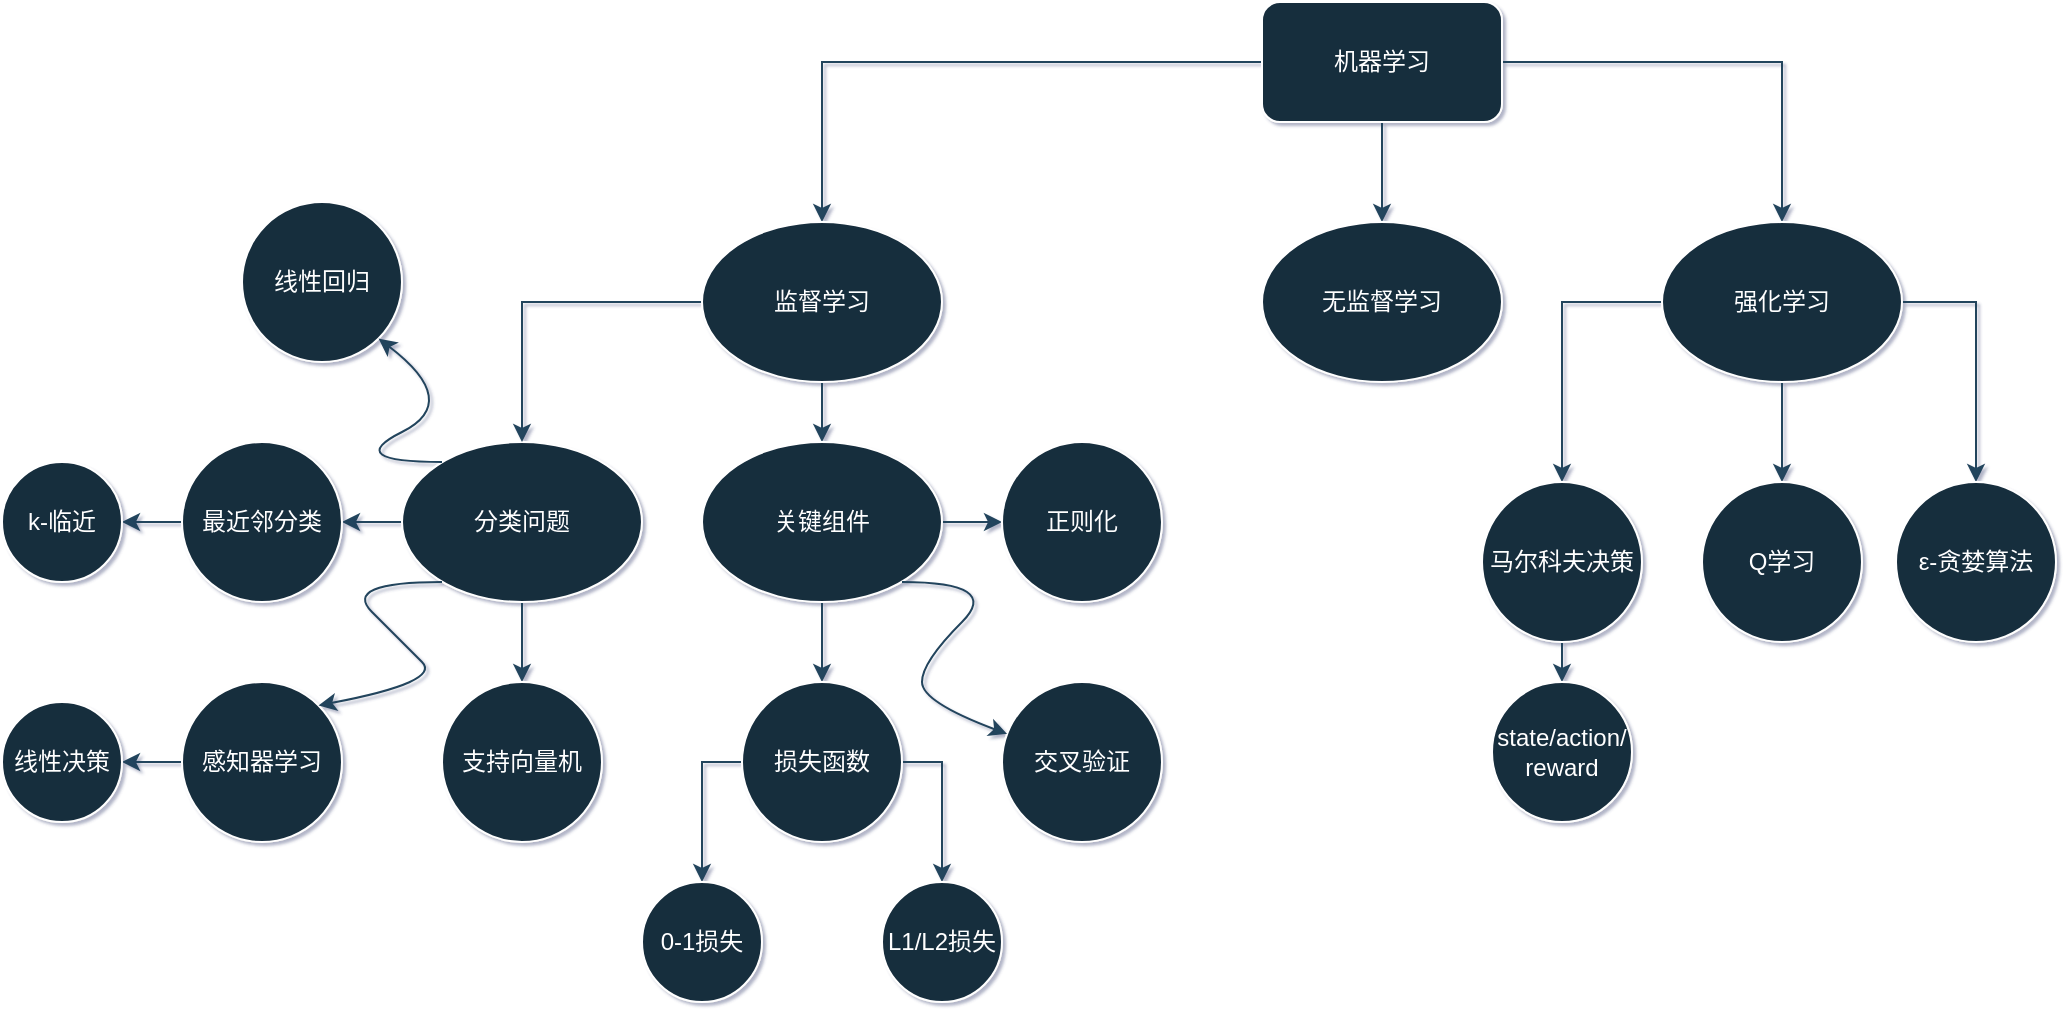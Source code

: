 <mxfile version="26.2.2">
  <diagram name="第 1 页" id="s1xTGBqY34poPoAATwej">
    <mxGraphModel dx="2710" dy="2163" grid="1" gridSize="10" guides="1" tooltips="1" connect="1" arrows="1" fold="1" page="1" pageScale="1" pageWidth="827" pageHeight="1169" background="none" math="0" shadow="1">
      <root>
        <mxCell id="0" />
        <mxCell id="1" parent="0" />
        <mxCell id="kjJnFA0exWR_4a2RwdcJ-6" style="edgeStyle=orthogonalEdgeStyle;rounded=0;orthogonalLoop=1;jettySize=auto;html=1;exitX=1;exitY=0.5;exitDx=0;exitDy=0;entryX=0.5;entryY=0;entryDx=0;entryDy=0;labelBackgroundColor=none;strokeColor=#23445D;fontColor=default;" edge="1" parent="1" source="kjJnFA0exWR_4a2RwdcJ-1" target="kjJnFA0exWR_4a2RwdcJ-2">
          <mxGeometry relative="1" as="geometry" />
        </mxCell>
        <mxCell id="kjJnFA0exWR_4a2RwdcJ-7" style="edgeStyle=orthogonalEdgeStyle;rounded=0;orthogonalLoop=1;jettySize=auto;html=1;exitX=0.5;exitY=1;exitDx=0;exitDy=0;entryX=0.5;entryY=0;entryDx=0;entryDy=0;labelBackgroundColor=none;strokeColor=#23445D;fontColor=default;" edge="1" parent="1" source="kjJnFA0exWR_4a2RwdcJ-1" target="kjJnFA0exWR_4a2RwdcJ-3">
          <mxGeometry relative="1" as="geometry" />
        </mxCell>
        <mxCell id="kjJnFA0exWR_4a2RwdcJ-23" style="edgeStyle=orthogonalEdgeStyle;rounded=0;orthogonalLoop=1;jettySize=auto;html=1;entryX=0.5;entryY=0;entryDx=0;entryDy=0;strokeColor=#23445D;" edge="1" parent="1" source="kjJnFA0exWR_4a2RwdcJ-1" target="kjJnFA0exWR_4a2RwdcJ-22">
          <mxGeometry relative="1" as="geometry" />
        </mxCell>
        <mxCell id="kjJnFA0exWR_4a2RwdcJ-1" value="机器学习" style="rounded=1;whiteSpace=wrap;html=1;labelBackgroundColor=none;fillColor=#182E3E;strokeColor=#FFFFFF;fontColor=#FFFFFF;" vertex="1" parent="1">
          <mxGeometry x="40" y="290" width="120" height="60" as="geometry" />
        </mxCell>
        <mxCell id="kjJnFA0exWR_4a2RwdcJ-45" style="edgeStyle=orthogonalEdgeStyle;rounded=0;orthogonalLoop=1;jettySize=auto;html=1;strokeColor=#23445D;" edge="1" parent="1" source="kjJnFA0exWR_4a2RwdcJ-2" target="kjJnFA0exWR_4a2RwdcJ-41">
          <mxGeometry relative="1" as="geometry" />
        </mxCell>
        <mxCell id="kjJnFA0exWR_4a2RwdcJ-46" style="edgeStyle=orthogonalEdgeStyle;rounded=0;orthogonalLoop=1;jettySize=auto;html=1;exitX=0.5;exitY=1;exitDx=0;exitDy=0;entryX=0.5;entryY=0;entryDx=0;entryDy=0;strokeColor=#23445D;" edge="1" parent="1" source="kjJnFA0exWR_4a2RwdcJ-2" target="kjJnFA0exWR_4a2RwdcJ-43">
          <mxGeometry relative="1" as="geometry" />
        </mxCell>
        <mxCell id="kjJnFA0exWR_4a2RwdcJ-47" style="edgeStyle=orthogonalEdgeStyle;rounded=0;orthogonalLoop=1;jettySize=auto;html=1;exitX=1;exitY=0.5;exitDx=0;exitDy=0;entryX=0.5;entryY=0;entryDx=0;entryDy=0;strokeColor=#23445D;" edge="1" parent="1" source="kjJnFA0exWR_4a2RwdcJ-2" target="kjJnFA0exWR_4a2RwdcJ-44">
          <mxGeometry relative="1" as="geometry" />
        </mxCell>
        <mxCell id="kjJnFA0exWR_4a2RwdcJ-2" value="强化学习" style="ellipse;whiteSpace=wrap;html=1;labelBackgroundColor=none;fillColor=#182E3E;strokeColor=#FFFFFF;fontColor=#FFFFFF;" vertex="1" parent="1">
          <mxGeometry x="240" y="400" width="120" height="80" as="geometry" />
        </mxCell>
        <mxCell id="kjJnFA0exWR_4a2RwdcJ-3" value="无监督学习" style="ellipse;whiteSpace=wrap;html=1;labelBackgroundColor=none;fillColor=#182E3E;strokeColor=#FFFFFF;fontColor=#FFFFFF;" vertex="1" parent="1">
          <mxGeometry x="40" y="400" width="120" height="80" as="geometry" />
        </mxCell>
        <mxCell id="kjJnFA0exWR_4a2RwdcJ-13" style="edgeStyle=orthogonalEdgeStyle;rounded=0;orthogonalLoop=1;jettySize=auto;html=1;exitX=0;exitY=0.5;exitDx=0;exitDy=0;entryX=1;entryY=0.5;entryDx=0;entryDy=0;labelBackgroundColor=none;strokeColor=#23445D;fontColor=default;" edge="1" parent="1" source="kjJnFA0exWR_4a2RwdcJ-4" target="kjJnFA0exWR_4a2RwdcJ-10">
          <mxGeometry relative="1" as="geometry" />
        </mxCell>
        <mxCell id="kjJnFA0exWR_4a2RwdcJ-14" style="edgeStyle=orthogonalEdgeStyle;rounded=0;orthogonalLoop=1;jettySize=auto;html=1;exitX=0.5;exitY=1;exitDx=0;exitDy=0;entryX=0.5;entryY=0;entryDx=0;entryDy=0;labelBackgroundColor=none;strokeColor=#23445D;fontColor=default;" edge="1" parent="1" source="kjJnFA0exWR_4a2RwdcJ-4" target="kjJnFA0exWR_4a2RwdcJ-9">
          <mxGeometry relative="1" as="geometry" />
        </mxCell>
        <mxCell id="kjJnFA0exWR_4a2RwdcJ-4" value="分类问题" style="ellipse;whiteSpace=wrap;html=1;labelBackgroundColor=none;fillColor=#182E3E;strokeColor=#FFFFFF;fontColor=#FFFFFF;" vertex="1" parent="1">
          <mxGeometry x="-390" y="510" width="120" height="80" as="geometry" />
        </mxCell>
        <mxCell id="kjJnFA0exWR_4a2RwdcJ-21" style="edgeStyle=orthogonalEdgeStyle;rounded=0;orthogonalLoop=1;jettySize=auto;html=1;exitX=0;exitY=0.5;exitDx=0;exitDy=0;entryX=1;entryY=0.5;entryDx=0;entryDy=0;strokeColor=#23445D;" edge="1" parent="1" source="kjJnFA0exWR_4a2RwdcJ-8" target="kjJnFA0exWR_4a2RwdcJ-18">
          <mxGeometry relative="1" as="geometry" />
        </mxCell>
        <mxCell id="kjJnFA0exWR_4a2RwdcJ-8" value="感知器学习" style="ellipse;whiteSpace=wrap;html=1;aspect=fixed;labelBackgroundColor=none;fillColor=#182E3E;strokeColor=#FFFFFF;fontColor=#FFFFFF;" vertex="1" parent="1">
          <mxGeometry x="-500" y="630" width="80" height="80" as="geometry" />
        </mxCell>
        <mxCell id="kjJnFA0exWR_4a2RwdcJ-9" value="支持向量机" style="ellipse;whiteSpace=wrap;html=1;aspect=fixed;labelBackgroundColor=none;fillColor=#182E3E;strokeColor=#FFFFFF;fontColor=#FFFFFF;" vertex="1" parent="1">
          <mxGeometry x="-370" y="630" width="80" height="80" as="geometry" />
        </mxCell>
        <mxCell id="kjJnFA0exWR_4a2RwdcJ-20" style="edgeStyle=orthogonalEdgeStyle;rounded=0;orthogonalLoop=1;jettySize=auto;html=1;exitX=0;exitY=0.5;exitDx=0;exitDy=0;entryX=1;entryY=0.5;entryDx=0;entryDy=0;strokeColor=#23445D;" edge="1" parent="1" source="kjJnFA0exWR_4a2RwdcJ-10" target="kjJnFA0exWR_4a2RwdcJ-11">
          <mxGeometry relative="1" as="geometry" />
        </mxCell>
        <mxCell id="kjJnFA0exWR_4a2RwdcJ-10" value="最近邻分类" style="ellipse;whiteSpace=wrap;html=1;aspect=fixed;labelBackgroundColor=none;fillColor=#182E3E;strokeColor=#FFFFFF;fontColor=#FFFFFF;" vertex="1" parent="1">
          <mxGeometry x="-500" y="510" width="80" height="80" as="geometry" />
        </mxCell>
        <mxCell id="kjJnFA0exWR_4a2RwdcJ-11" value="k-临近" style="ellipse;whiteSpace=wrap;html=1;aspect=fixed;labelBackgroundColor=none;fillColor=#182E3E;strokeColor=#FFFFFF;fontColor=#FFFFFF;" vertex="1" parent="1">
          <mxGeometry x="-590" y="520" width="60" height="60" as="geometry" />
        </mxCell>
        <mxCell id="kjJnFA0exWR_4a2RwdcJ-16" value="" style="curved=1;endArrow=classic;html=1;rounded=0;entryX=1;entryY=0;entryDx=0;entryDy=0;labelBackgroundColor=none;strokeColor=#23445D;fontColor=default;" edge="1" parent="1" target="kjJnFA0exWR_4a2RwdcJ-8">
          <mxGeometry width="50" height="50" relative="1" as="geometry">
            <mxPoint x="-370" y="580" as="sourcePoint" />
            <mxPoint x="-420" y="630" as="targetPoint" />
            <Array as="points">
              <mxPoint x="-420" y="580" />
              <mxPoint x="-390" y="610" />
              <mxPoint x="-370" y="630" />
            </Array>
          </mxGeometry>
        </mxCell>
        <mxCell id="kjJnFA0exWR_4a2RwdcJ-18" value="线性决策" style="ellipse;whiteSpace=wrap;html=1;aspect=fixed;labelBackgroundColor=none;fillColor=#182E3E;strokeColor=#FFFFFF;fontColor=#FFFFFF;" vertex="1" parent="1">
          <mxGeometry x="-590" y="640" width="60" height="60" as="geometry" />
        </mxCell>
        <mxCell id="kjJnFA0exWR_4a2RwdcJ-24" style="edgeStyle=orthogonalEdgeStyle;rounded=0;orthogonalLoop=1;jettySize=auto;html=1;exitX=0;exitY=0.5;exitDx=0;exitDy=0;strokeColor=#23445D;" edge="1" parent="1" source="kjJnFA0exWR_4a2RwdcJ-22" target="kjJnFA0exWR_4a2RwdcJ-4">
          <mxGeometry relative="1" as="geometry" />
        </mxCell>
        <mxCell id="kjJnFA0exWR_4a2RwdcJ-29" style="edgeStyle=orthogonalEdgeStyle;rounded=0;orthogonalLoop=1;jettySize=auto;html=1;exitX=0.5;exitY=1;exitDx=0;exitDy=0;entryX=0.5;entryY=0;entryDx=0;entryDy=0;strokeColor=#23445D;" edge="1" parent="1" source="kjJnFA0exWR_4a2RwdcJ-22" target="kjJnFA0exWR_4a2RwdcJ-28">
          <mxGeometry relative="1" as="geometry" />
        </mxCell>
        <mxCell id="kjJnFA0exWR_4a2RwdcJ-22" value="监督学习" style="ellipse;whiteSpace=wrap;html=1;labelBackgroundColor=none;fillColor=#182E3E;strokeColor=#FFFFFF;fontColor=#FFFFFF;" vertex="1" parent="1">
          <mxGeometry x="-240" y="400" width="120" height="80" as="geometry" />
        </mxCell>
        <mxCell id="kjJnFA0exWR_4a2RwdcJ-25" value="线性回归" style="ellipse;whiteSpace=wrap;html=1;aspect=fixed;labelBackgroundColor=none;fillColor=#182E3E;strokeColor=#FFFFFF;fontColor=#FFFFFF;" vertex="1" parent="1">
          <mxGeometry x="-470" y="390" width="80" height="80" as="geometry" />
        </mxCell>
        <mxCell id="kjJnFA0exWR_4a2RwdcJ-27" value="" style="curved=1;endArrow=classic;html=1;rounded=0;strokeColor=#23445D;entryX=1;entryY=1;entryDx=0;entryDy=0;" edge="1" parent="1" target="kjJnFA0exWR_4a2RwdcJ-25">
          <mxGeometry width="50" height="50" relative="1" as="geometry">
            <mxPoint x="-370" y="520" as="sourcePoint" />
            <mxPoint x="-420" y="570" as="targetPoint" />
            <Array as="points">
              <mxPoint x="-420" y="520" />
              <mxPoint x="-360" y="490" />
            </Array>
          </mxGeometry>
        </mxCell>
        <mxCell id="kjJnFA0exWR_4a2RwdcJ-31" style="edgeStyle=orthogonalEdgeStyle;rounded=0;orthogonalLoop=1;jettySize=auto;html=1;exitX=0.5;exitY=1;exitDx=0;exitDy=0;entryX=0.5;entryY=0;entryDx=0;entryDy=0;strokeColor=#23445D;" edge="1" parent="1" source="kjJnFA0exWR_4a2RwdcJ-28" target="kjJnFA0exWR_4a2RwdcJ-30">
          <mxGeometry relative="1" as="geometry" />
        </mxCell>
        <mxCell id="kjJnFA0exWR_4a2RwdcJ-38" style="edgeStyle=orthogonalEdgeStyle;rounded=0;orthogonalLoop=1;jettySize=auto;html=1;exitX=1;exitY=0.5;exitDx=0;exitDy=0;entryX=0;entryY=0.5;entryDx=0;entryDy=0;strokeColor=#23445D;" edge="1" parent="1" source="kjJnFA0exWR_4a2RwdcJ-28" target="kjJnFA0exWR_4a2RwdcJ-37">
          <mxGeometry relative="1" as="geometry" />
        </mxCell>
        <mxCell id="kjJnFA0exWR_4a2RwdcJ-28" value="关键组件" style="ellipse;whiteSpace=wrap;html=1;labelBackgroundColor=none;fillColor=#182E3E;strokeColor=#FFFFFF;fontColor=#FFFFFF;" vertex="1" parent="1">
          <mxGeometry x="-240" y="510" width="120" height="80" as="geometry" />
        </mxCell>
        <mxCell id="kjJnFA0exWR_4a2RwdcJ-34" style="edgeStyle=orthogonalEdgeStyle;rounded=0;orthogonalLoop=1;jettySize=auto;html=1;exitX=0;exitY=0.5;exitDx=0;exitDy=0;entryX=0.5;entryY=0;entryDx=0;entryDy=0;strokeColor=#23445D;" edge="1" parent="1" source="kjJnFA0exWR_4a2RwdcJ-30" target="kjJnFA0exWR_4a2RwdcJ-32">
          <mxGeometry relative="1" as="geometry" />
        </mxCell>
        <mxCell id="kjJnFA0exWR_4a2RwdcJ-35" style="edgeStyle=orthogonalEdgeStyle;rounded=0;orthogonalLoop=1;jettySize=auto;html=1;exitX=1;exitY=0.5;exitDx=0;exitDy=0;entryX=0.5;entryY=0;entryDx=0;entryDy=0;strokeColor=#23445D;" edge="1" parent="1" source="kjJnFA0exWR_4a2RwdcJ-30" target="kjJnFA0exWR_4a2RwdcJ-33">
          <mxGeometry relative="1" as="geometry" />
        </mxCell>
        <mxCell id="kjJnFA0exWR_4a2RwdcJ-30" value="损失函数" style="ellipse;whiteSpace=wrap;html=1;aspect=fixed;labelBackgroundColor=none;fillColor=#182E3E;strokeColor=#FFFFFF;fontColor=#FFFFFF;" vertex="1" parent="1">
          <mxGeometry x="-220" y="630" width="80" height="80" as="geometry" />
        </mxCell>
        <mxCell id="kjJnFA0exWR_4a2RwdcJ-32" value="0-1损失" style="ellipse;whiteSpace=wrap;html=1;aspect=fixed;labelBackgroundColor=none;fillColor=#182E3E;strokeColor=#FFFFFF;fontColor=#FFFFFF;" vertex="1" parent="1">
          <mxGeometry x="-270" y="730" width="60" height="60" as="geometry" />
        </mxCell>
        <mxCell id="kjJnFA0exWR_4a2RwdcJ-33" value="L1/L2损失" style="ellipse;whiteSpace=wrap;html=1;aspect=fixed;labelBackgroundColor=none;fillColor=#182E3E;strokeColor=#FFFFFF;fontColor=#FFFFFF;" vertex="1" parent="1">
          <mxGeometry x="-150" y="730" width="60" height="60" as="geometry" />
        </mxCell>
        <mxCell id="kjJnFA0exWR_4a2RwdcJ-36" value="交叉验证" style="ellipse;whiteSpace=wrap;html=1;aspect=fixed;labelBackgroundColor=none;fillColor=#182E3E;strokeColor=#FFFFFF;fontColor=#FFFFFF;" vertex="1" parent="1">
          <mxGeometry x="-90" y="630" width="80" height="80" as="geometry" />
        </mxCell>
        <mxCell id="kjJnFA0exWR_4a2RwdcJ-37" value="正则化" style="ellipse;whiteSpace=wrap;html=1;aspect=fixed;labelBackgroundColor=none;fillColor=#182E3E;strokeColor=#FFFFFF;fontColor=#FFFFFF;" vertex="1" parent="1">
          <mxGeometry x="-90" y="510" width="80" height="80" as="geometry" />
        </mxCell>
        <mxCell id="kjJnFA0exWR_4a2RwdcJ-40" value="" style="curved=1;endArrow=classic;html=1;rounded=0;strokeColor=#23445D;" edge="1" parent="1" target="kjJnFA0exWR_4a2RwdcJ-36">
          <mxGeometry width="50" height="50" relative="1" as="geometry">
            <mxPoint x="-140" y="580" as="sourcePoint" />
            <mxPoint x="-90" y="530" as="targetPoint" />
            <Array as="points">
              <mxPoint x="-90" y="580" />
              <mxPoint x="-130" y="620" />
              <mxPoint x="-130" y="640" />
            </Array>
          </mxGeometry>
        </mxCell>
        <mxCell id="kjJnFA0exWR_4a2RwdcJ-49" style="edgeStyle=orthogonalEdgeStyle;rounded=0;orthogonalLoop=1;jettySize=auto;html=1;exitX=0.5;exitY=1;exitDx=0;exitDy=0;entryX=0.5;entryY=0;entryDx=0;entryDy=0;strokeColor=#23445D;" edge="1" parent="1" source="kjJnFA0exWR_4a2RwdcJ-41" target="kjJnFA0exWR_4a2RwdcJ-48">
          <mxGeometry relative="1" as="geometry" />
        </mxCell>
        <mxCell id="kjJnFA0exWR_4a2RwdcJ-41" value="马尔科夫决策" style="ellipse;whiteSpace=wrap;html=1;aspect=fixed;labelBackgroundColor=none;fillColor=#182E3E;strokeColor=#FFFFFF;fontColor=#FFFFFF;" vertex="1" parent="1">
          <mxGeometry x="150" y="530" width="80" height="80" as="geometry" />
        </mxCell>
        <mxCell id="kjJnFA0exWR_4a2RwdcJ-43" value="Q学习" style="ellipse;whiteSpace=wrap;html=1;aspect=fixed;labelBackgroundColor=none;fillColor=#182E3E;strokeColor=#FFFFFF;fontColor=#FFFFFF;" vertex="1" parent="1">
          <mxGeometry x="260" y="530" width="80" height="80" as="geometry" />
        </mxCell>
        <mxCell id="kjJnFA0exWR_4a2RwdcJ-44" value="ε-贪婪算法" style="ellipse;whiteSpace=wrap;html=1;aspect=fixed;labelBackgroundColor=none;fillColor=#182E3E;strokeColor=#FFFFFF;fontColor=#FFFFFF;" vertex="1" parent="1">
          <mxGeometry x="357" y="530" width="80" height="80" as="geometry" />
        </mxCell>
        <mxCell id="kjJnFA0exWR_4a2RwdcJ-48" value="state/action/&lt;div&gt;reward&lt;/div&gt;" style="ellipse;whiteSpace=wrap;html=1;aspect=fixed;labelBackgroundColor=none;fillColor=#182E3E;strokeColor=#FFFFFF;fontColor=#FFFFFF;" vertex="1" parent="1">
          <mxGeometry x="155" y="630" width="70" height="70" as="geometry" />
        </mxCell>
      </root>
    </mxGraphModel>
  </diagram>
</mxfile>
